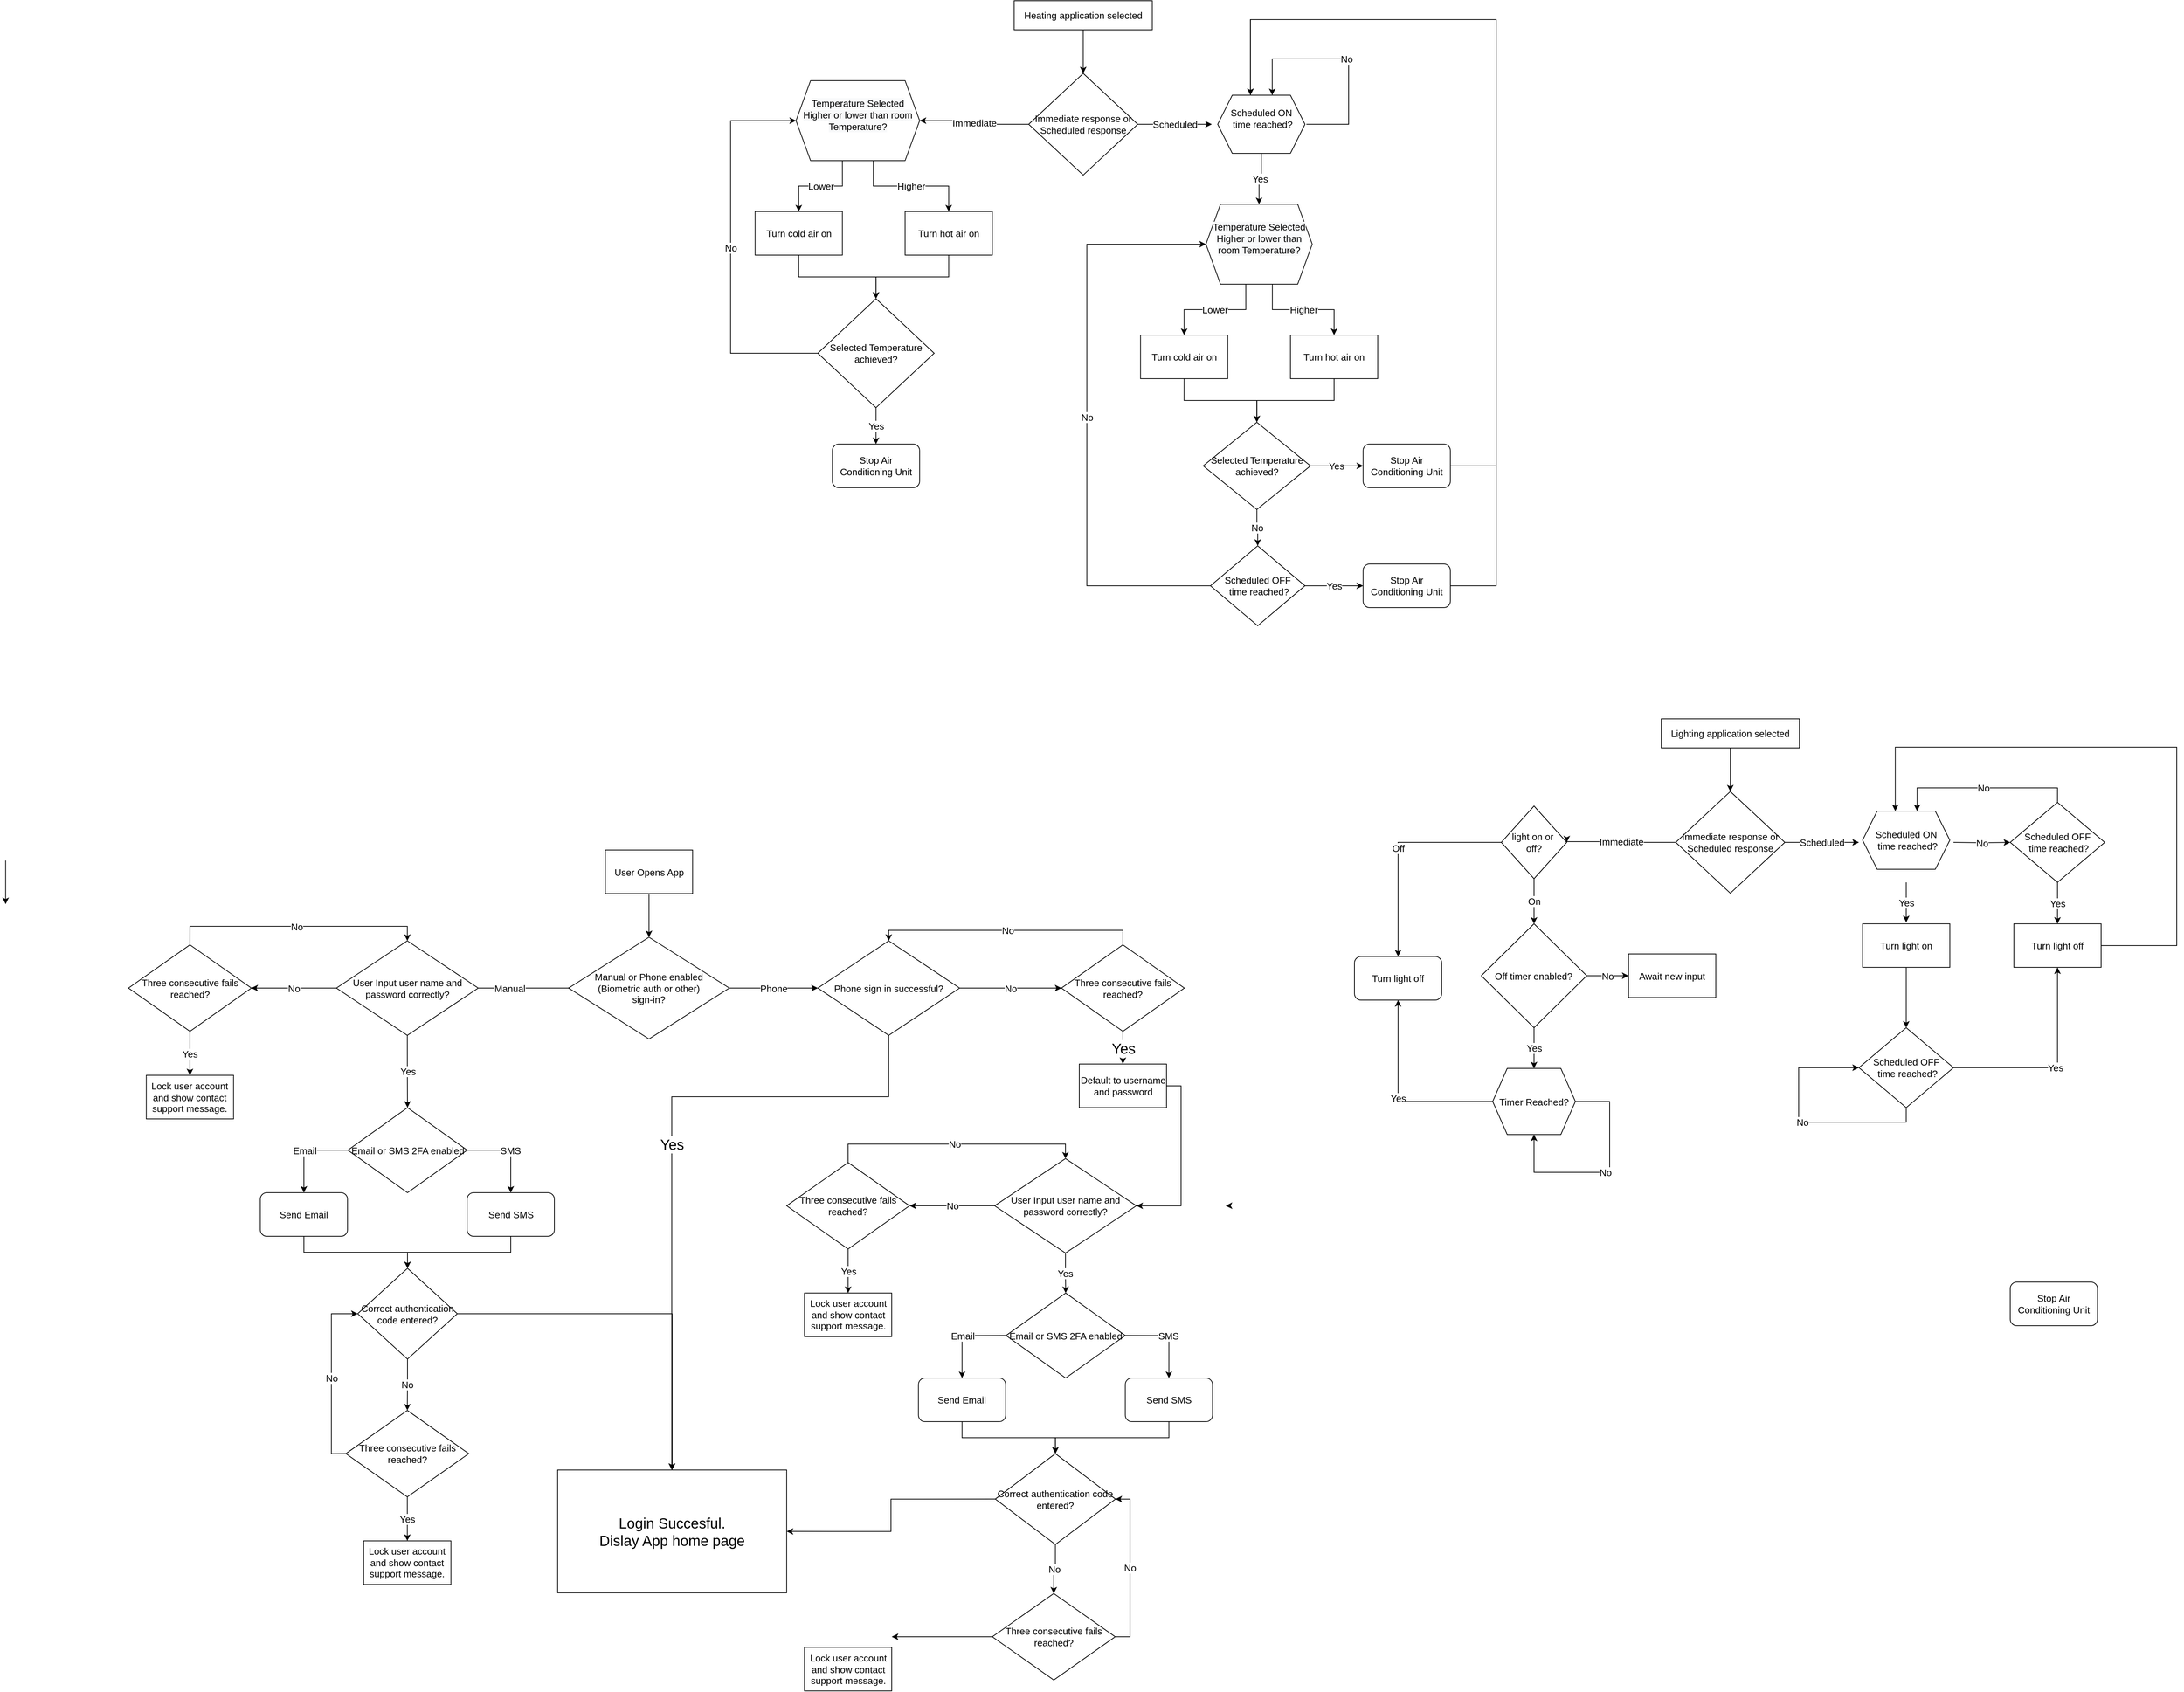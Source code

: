 <mxfile version="20.6.2" type="github">
  <diagram id="C5RBs43oDa-KdzZeNtuy" name="Page-1">
    <mxGraphModel dx="3755" dy="1198" grid="1" gridSize="13" guides="1" tooltips="1" connect="1" arrows="1" fold="1" page="0" pageScale="1" pageWidth="1169" pageHeight="827" math="0" shadow="0">
      <root>
        <mxCell id="WIyWlLk6GJQsqaUBKTNV-0" />
        <mxCell id="WIyWlLk6GJQsqaUBKTNV-1" parent="WIyWlLk6GJQsqaUBKTNV-0" />
        <mxCell id="JyNFl8jQq7KqVQruK0Q3-26" style="edgeStyle=orthogonalEdgeStyle;rounded=0;orthogonalLoop=1;jettySize=auto;html=1;exitX=0.5;exitY=1;exitDx=0;exitDy=0;fontSize=13;entryX=0.5;entryY=0;entryDx=0;entryDy=0;" edge="1" parent="WIyWlLk6GJQsqaUBKTNV-1" source="PATcyT5YbckNSoC44WeG-19" target="PATcyT5YbckNSoC44WeG-27">
          <mxGeometry relative="1" as="geometry">
            <mxPoint x="190.001" y="380" as="targetPoint" />
          </mxGeometry>
        </mxCell>
        <mxCell id="PATcyT5YbckNSoC44WeG-19" value="Turn hot air on" style="rounded=0;whiteSpace=wrap;html=1;fontSize=13;" parent="WIyWlLk6GJQsqaUBKTNV-1" vertex="1">
          <mxGeometry x="239.91" y="290" width="120" height="60" as="geometry" />
        </mxCell>
        <mxCell id="JyNFl8jQq7KqVQruK0Q3-24" style="edgeStyle=orthogonalEdgeStyle;rounded=0;orthogonalLoop=1;jettySize=auto;html=1;exitX=0.5;exitY=1;exitDx=0;exitDy=0;entryX=0.5;entryY=0;entryDx=0;entryDy=0;fontSize=13;" edge="1" parent="WIyWlLk6GJQsqaUBKTNV-1" source="PATcyT5YbckNSoC44WeG-20" target="PATcyT5YbckNSoC44WeG-27">
          <mxGeometry relative="1" as="geometry" />
        </mxCell>
        <mxCell id="PATcyT5YbckNSoC44WeG-20" value="Turn cold air on" style="rounded=0;whiteSpace=wrap;html=1;fontSize=13;" parent="WIyWlLk6GJQsqaUBKTNV-1" vertex="1">
          <mxGeometry x="33.66" y="290" width="120" height="60" as="geometry" />
        </mxCell>
        <mxCell id="JyNFl8jQq7KqVQruK0Q3-20" value="Yes" style="edgeStyle=orthogonalEdgeStyle;rounded=0;orthogonalLoop=1;jettySize=auto;html=1;fontSize=13;" edge="1" parent="WIyWlLk6GJQsqaUBKTNV-1" source="PATcyT5YbckNSoC44WeG-27" target="PATcyT5YbckNSoC44WeG-50">
          <mxGeometry relative="1" as="geometry" />
        </mxCell>
        <mxCell id="JyNFl8jQq7KqVQruK0Q3-27" value="No&lt;br style=&quot;font-size: 13px;&quot;&gt;" style="edgeStyle=orthogonalEdgeStyle;rounded=0;orthogonalLoop=1;jettySize=auto;html=1;exitX=0;exitY=0.5;exitDx=0;exitDy=0;entryX=0;entryY=0.5;entryDx=0;entryDy=0;fontSize=13;" edge="1" parent="WIyWlLk6GJQsqaUBKTNV-1" source="PATcyT5YbckNSoC44WeG-27" target="JyNFl8jQq7KqVQruK0Q3-11">
          <mxGeometry relative="1" as="geometry">
            <Array as="points">
              <mxPoint x="-0.09" y="485" />
              <mxPoint x="-0.09" y="165" />
            </Array>
          </mxGeometry>
        </mxCell>
        <mxCell id="PATcyT5YbckNSoC44WeG-27" value="Selected Temperature achieved?" style="rhombus;whiteSpace=wrap;html=1;fontSize=13;" parent="WIyWlLk6GJQsqaUBKTNV-1" vertex="1">
          <mxGeometry x="119.91" y="410" width="160" height="150" as="geometry" />
        </mxCell>
        <mxCell id="PATcyT5YbckNSoC44WeG-50" value="Stop Air Conditioning Unit" style="rounded=1;whiteSpace=wrap;html=1;fontSize=13;" parent="WIyWlLk6GJQsqaUBKTNV-1" vertex="1">
          <mxGeometry x="139.91" y="610" width="120" height="60" as="geometry" />
        </mxCell>
        <mxCell id="JyNFl8jQq7KqVQruK0Q3-87" value="Yes" style="edgeStyle=orthogonalEdgeStyle;rounded=0;orthogonalLoop=1;jettySize=auto;html=1;exitX=0;exitY=0.5;exitDx=0;exitDy=0;entryX=0.5;entryY=1;entryDx=0;entryDy=0;fontSize=13;" edge="1" parent="WIyWlLk6GJQsqaUBKTNV-1" source="PATcyT5YbckNSoC44WeG-54" target="JyNFl8jQq7KqVQruK0Q3-57">
          <mxGeometry relative="1" as="geometry" />
        </mxCell>
        <mxCell id="PATcyT5YbckNSoC44WeG-54" value="Timer Reached?" style="shape=hexagon;perimeter=hexagonPerimeter2;whiteSpace=wrap;html=1;fixedSize=1;fontSize=13;" parent="WIyWlLk6GJQsqaUBKTNV-1" vertex="1">
          <mxGeometry x="1048.11" y="1469" width="113.76" height="91" as="geometry" />
        </mxCell>
        <mxCell id="JyNFl8jQq7KqVQruK0Q3-49" value="" style="edgeStyle=orthogonalEdgeStyle;rounded=0;orthogonalLoop=1;jettySize=auto;html=1;fontSize=13;" edge="1" parent="WIyWlLk6GJQsqaUBKTNV-1" source="JyNFl8jQq7KqVQruK0Q3-0" target="JyNFl8jQq7KqVQruK0Q3-8">
          <mxGeometry relative="1" as="geometry" />
        </mxCell>
        <mxCell id="JyNFl8jQq7KqVQruK0Q3-0" value="Heating application selected" style="rounded=0;whiteSpace=wrap;html=1;fontSize=13;" vertex="1" parent="WIyWlLk6GJQsqaUBKTNV-1">
          <mxGeometry x="389.91" width="190" height="40" as="geometry" />
        </mxCell>
        <mxCell id="JyNFl8jQq7KqVQruK0Q3-10" value="Immediate" style="edgeStyle=orthogonalEdgeStyle;rounded=0;orthogonalLoop=1;jettySize=auto;html=1;fontSize=13;entryX=1;entryY=0.5;entryDx=0;entryDy=0;" edge="1" parent="WIyWlLk6GJQsqaUBKTNV-1" source="JyNFl8jQq7KqVQruK0Q3-8" target="JyNFl8jQq7KqVQruK0Q3-11">
          <mxGeometry relative="1" as="geometry">
            <mxPoint x="482.381" y="340.028" as="targetPoint" />
          </mxGeometry>
        </mxCell>
        <mxCell id="JyNFl8jQq7KqVQruK0Q3-14" value="Scheduled" style="edgeStyle=orthogonalEdgeStyle;rounded=0;orthogonalLoop=1;jettySize=auto;html=1;fontSize=13;" edge="1" parent="WIyWlLk6GJQsqaUBKTNV-1" source="JyNFl8jQq7KqVQruK0Q3-8">
          <mxGeometry relative="1" as="geometry">
            <mxPoint x="661.83" y="170" as="targetPoint" />
          </mxGeometry>
        </mxCell>
        <mxCell id="JyNFl8jQq7KqVQruK0Q3-8" value="Immediate response or Scheduled response" style="rhombus;whiteSpace=wrap;html=1;fontSize=13;" vertex="1" parent="WIyWlLk6GJQsqaUBKTNV-1">
          <mxGeometry x="409.91" y="100" width="150" height="140" as="geometry" />
        </mxCell>
        <mxCell id="JyNFl8jQq7KqVQruK0Q3-22" value="Lower" style="edgeStyle=orthogonalEdgeStyle;rounded=0;orthogonalLoop=1;jettySize=auto;html=1;exitX=0.375;exitY=1;exitDx=0;exitDy=0;entryX=0.5;entryY=0;entryDx=0;entryDy=0;fontSize=13;" edge="1" parent="WIyWlLk6GJQsqaUBKTNV-1" source="JyNFl8jQq7KqVQruK0Q3-11" target="PATcyT5YbckNSoC44WeG-20">
          <mxGeometry relative="1" as="geometry" />
        </mxCell>
        <mxCell id="JyNFl8jQq7KqVQruK0Q3-23" value="Higher" style="edgeStyle=orthogonalEdgeStyle;rounded=0;orthogonalLoop=1;jettySize=auto;html=1;exitX=0.625;exitY=1;exitDx=0;exitDy=0;entryX=0.5;entryY=0;entryDx=0;entryDy=0;fontSize=13;" edge="1" parent="WIyWlLk6GJQsqaUBKTNV-1" source="JyNFl8jQq7KqVQruK0Q3-11" target="PATcyT5YbckNSoC44WeG-19">
          <mxGeometry relative="1" as="geometry" />
        </mxCell>
        <mxCell id="JyNFl8jQq7KqVQruK0Q3-11" value="&#xa;&lt;span style=&quot;color: rgb(0, 0, 0); font-family: Helvetica; font-size: 13px; font-style: normal; font-variant-ligatures: normal; font-variant-caps: normal; font-weight: 400; letter-spacing: normal; orphans: 2; text-align: center; text-indent: 0px; text-transform: none; widows: 2; word-spacing: 0px; -webkit-text-stroke-width: 0px; background-color: rgb(248, 249, 250); text-decoration-thickness: initial; text-decoration-style: initial; text-decoration-color: initial; float: none; display: inline !important;&quot;&gt;Temperature Selected&lt;/span&gt;&lt;br style=&quot;color: rgb(0, 0, 0); font-family: Helvetica; font-size: 13px; font-style: normal; font-variant-ligatures: normal; font-variant-caps: normal; font-weight: 400; letter-spacing: normal; orphans: 2; text-align: center; text-indent: 0px; text-transform: none; widows: 2; word-spacing: 0px; -webkit-text-stroke-width: 0px; background-color: rgb(248, 249, 250); text-decoration-thickness: initial; text-decoration-style: initial; text-decoration-color: initial;&quot;&gt;&lt;span style=&quot;color: rgb(0, 0, 0); font-family: Helvetica; font-size: 13px; font-style: normal; font-variant-ligatures: normal; font-variant-caps: normal; font-weight: 400; letter-spacing: normal; orphans: 2; text-align: center; text-indent: 0px; text-transform: none; widows: 2; word-spacing: 0px; -webkit-text-stroke-width: 0px; background-color: rgb(248, 249, 250); text-decoration-thickness: initial; text-decoration-style: initial; text-decoration-color: initial; float: none; display: inline !important;&quot;&gt;Higher or lower than room Temperature?&lt;/span&gt;&#xa;&#xa;" style="shape=hexagon;perimeter=hexagonPerimeter2;whiteSpace=wrap;html=1;fixedSize=1;fontSize=13;" vertex="1" parent="WIyWlLk6GJQsqaUBKTNV-1">
          <mxGeometry x="89.91" y="110" width="170" height="110" as="geometry" />
        </mxCell>
        <mxCell id="JyNFl8jQq7KqVQruK0Q3-39" value="Yes" style="edgeStyle=orthogonalEdgeStyle;rounded=0;orthogonalLoop=1;jettySize=auto;html=1;fontSize=13;exitX=0.5;exitY=1;exitDx=0;exitDy=0;" edge="1" parent="WIyWlLk6GJQsqaUBKTNV-1" source="JyNFl8jQq7KqVQruK0Q3-106" target="JyNFl8jQq7KqVQruK0Q3-38">
          <mxGeometry relative="1" as="geometry">
            <mxPoint x="726.727" y="224.913" as="sourcePoint" />
          </mxGeometry>
        </mxCell>
        <mxCell id="JyNFl8jQq7KqVQruK0Q3-28" style="edgeStyle=orthogonalEdgeStyle;rounded=0;orthogonalLoop=1;jettySize=auto;html=1;exitX=0.5;exitY=1;exitDx=0;exitDy=0;fontSize=13;entryX=0.5;entryY=0;entryDx=0;entryDy=0;" edge="1" parent="WIyWlLk6GJQsqaUBKTNV-1" source="JyNFl8jQq7KqVQruK0Q3-29" target="JyNFl8jQq7KqVQruK0Q3-34">
          <mxGeometry relative="1" as="geometry">
            <mxPoint x="720.081" y="550" as="targetPoint" />
          </mxGeometry>
        </mxCell>
        <mxCell id="JyNFl8jQq7KqVQruK0Q3-29" value="Turn hot air on" style="rounded=0;whiteSpace=wrap;html=1;fontSize=13;" vertex="1" parent="WIyWlLk6GJQsqaUBKTNV-1">
          <mxGeometry x="769.99" y="460" width="120" height="60" as="geometry" />
        </mxCell>
        <mxCell id="JyNFl8jQq7KqVQruK0Q3-30" style="edgeStyle=orthogonalEdgeStyle;rounded=0;orthogonalLoop=1;jettySize=auto;html=1;exitX=0.5;exitY=1;exitDx=0;exitDy=0;entryX=0.5;entryY=0;entryDx=0;entryDy=0;fontSize=13;" edge="1" parent="WIyWlLk6GJQsqaUBKTNV-1" source="JyNFl8jQq7KqVQruK0Q3-31" target="JyNFl8jQq7KqVQruK0Q3-34">
          <mxGeometry relative="1" as="geometry" />
        </mxCell>
        <mxCell id="JyNFl8jQq7KqVQruK0Q3-31" value="Turn cold air on" style="rounded=0;whiteSpace=wrap;html=1;fontSize=13;" vertex="1" parent="WIyWlLk6GJQsqaUBKTNV-1">
          <mxGeometry x="563.74" y="460" width="120" height="60" as="geometry" />
        </mxCell>
        <mxCell id="JyNFl8jQq7KqVQruK0Q3-41" value="Yes" style="edgeStyle=orthogonalEdgeStyle;rounded=0;orthogonalLoop=1;jettySize=auto;html=1;fontSize=13;" edge="1" parent="WIyWlLk6GJQsqaUBKTNV-1" source="JyNFl8jQq7KqVQruK0Q3-34" target="JyNFl8jQq7KqVQruK0Q3-35">
          <mxGeometry relative="1" as="geometry" />
        </mxCell>
        <mxCell id="JyNFl8jQq7KqVQruK0Q3-47" value="No" style="edgeStyle=orthogonalEdgeStyle;rounded=0;orthogonalLoop=1;jettySize=auto;html=1;fontSize=13;" edge="1" parent="WIyWlLk6GJQsqaUBKTNV-1" source="JyNFl8jQq7KqVQruK0Q3-34" target="JyNFl8jQq7KqVQruK0Q3-44">
          <mxGeometry relative="1" as="geometry" />
        </mxCell>
        <mxCell id="JyNFl8jQq7KqVQruK0Q3-34" value="Selected Temperature achieved?" style="rhombus;whiteSpace=wrap;html=1;fontSize=13;" vertex="1" parent="WIyWlLk6GJQsqaUBKTNV-1">
          <mxGeometry x="649.99" y="580" width="147.5" height="120" as="geometry" />
        </mxCell>
        <mxCell id="JyNFl8jQq7KqVQruK0Q3-107" style="edgeStyle=orthogonalEdgeStyle;rounded=0;orthogonalLoop=1;jettySize=auto;html=1;exitX=1;exitY=0.5;exitDx=0;exitDy=0;entryX=0.375;entryY=0;entryDx=0;entryDy=0;fontSize=13;" edge="1" parent="WIyWlLk6GJQsqaUBKTNV-1" source="JyNFl8jQq7KqVQruK0Q3-35" target="JyNFl8jQq7KqVQruK0Q3-106">
          <mxGeometry relative="1" as="geometry">
            <Array as="points">
              <mxPoint x="1053" y="640" />
              <mxPoint x="1053" y="26" />
              <mxPoint x="715" y="26" />
            </Array>
          </mxGeometry>
        </mxCell>
        <mxCell id="JyNFl8jQq7KqVQruK0Q3-35" value="Stop Air Conditioning Unit" style="rounded=1;whiteSpace=wrap;html=1;fontSize=13;" vertex="1" parent="WIyWlLk6GJQsqaUBKTNV-1">
          <mxGeometry x="869.91" y="610" width="120" height="60" as="geometry" />
        </mxCell>
        <mxCell id="JyNFl8jQq7KqVQruK0Q3-36" value="Lower" style="edgeStyle=orthogonalEdgeStyle;rounded=0;orthogonalLoop=1;jettySize=auto;html=1;exitX=0.375;exitY=1;exitDx=0;exitDy=0;entryX=0.5;entryY=0;entryDx=0;entryDy=0;fontSize=13;" edge="1" parent="WIyWlLk6GJQsqaUBKTNV-1" source="JyNFl8jQq7KqVQruK0Q3-38" target="JyNFl8jQq7KqVQruK0Q3-31">
          <mxGeometry relative="1" as="geometry" />
        </mxCell>
        <mxCell id="JyNFl8jQq7KqVQruK0Q3-37" value="Higher" style="edgeStyle=orthogonalEdgeStyle;rounded=0;orthogonalLoop=1;jettySize=auto;html=1;exitX=0.625;exitY=1;exitDx=0;exitDy=0;entryX=0.5;entryY=0;entryDx=0;entryDy=0;fontSize=13;" edge="1" parent="WIyWlLk6GJQsqaUBKTNV-1" source="JyNFl8jQq7KqVQruK0Q3-38" target="JyNFl8jQq7KqVQruK0Q3-29">
          <mxGeometry relative="1" as="geometry" />
        </mxCell>
        <mxCell id="JyNFl8jQq7KqVQruK0Q3-38" value="&#xa;&lt;span style=&quot;color: rgb(0, 0, 0); font-family: Helvetica; font-size: 13px; font-style: normal; font-variant-ligatures: normal; font-variant-caps: normal; font-weight: 400; letter-spacing: normal; orphans: 2; text-align: center; text-indent: 0px; text-transform: none; widows: 2; word-spacing: 0px; -webkit-text-stroke-width: 0px; background-color: rgb(248, 249, 250); text-decoration-thickness: initial; text-decoration-style: initial; text-decoration-color: initial; float: none; display: inline !important;&quot;&gt;Temperature Selected&lt;/span&gt;&lt;br style=&quot;color: rgb(0, 0, 0); font-family: Helvetica; font-size: 13px; font-style: normal; font-variant-ligatures: normal; font-variant-caps: normal; font-weight: 400; letter-spacing: normal; orphans: 2; text-align: center; text-indent: 0px; text-transform: none; widows: 2; word-spacing: 0px; -webkit-text-stroke-width: 0px; background-color: rgb(248, 249, 250); text-decoration-thickness: initial; text-decoration-style: initial; text-decoration-color: initial;&quot;&gt;&lt;span style=&quot;color: rgb(0, 0, 0); font-family: Helvetica; font-size: 13px; font-style: normal; font-variant-ligatures: normal; font-variant-caps: normal; font-weight: 400; letter-spacing: normal; orphans: 2; text-align: center; text-indent: 0px; text-transform: none; widows: 2; word-spacing: 0px; -webkit-text-stroke-width: 0px; background-color: rgb(248, 249, 250); text-decoration-thickness: initial; text-decoration-style: initial; text-decoration-color: initial; float: none; display: inline !important;&quot;&gt;Higher or lower than room Temperature?&lt;/span&gt;&#xa;&#xa;" style="shape=hexagon;perimeter=hexagonPerimeter2;whiteSpace=wrap;html=1;fixedSize=1;fontSize=13;" vertex="1" parent="WIyWlLk6GJQsqaUBKTNV-1">
          <mxGeometry x="653.74" y="280" width="146.17" height="110" as="geometry" />
        </mxCell>
        <mxCell id="JyNFl8jQq7KqVQruK0Q3-42" value="No" style="edgeStyle=orthogonalEdgeStyle;rounded=0;orthogonalLoop=1;jettySize=auto;html=1;exitX=1;exitY=0.5;exitDx=0;exitDy=0;entryX=0.625;entryY=0;entryDx=0;entryDy=0;fontSize=13;" edge="1" parent="WIyWlLk6GJQsqaUBKTNV-1" target="JyNFl8jQq7KqVQruK0Q3-106">
          <mxGeometry relative="1" as="geometry">
            <mxPoint x="791.83" y="170" as="sourcePoint" />
            <mxPoint x="726.83" y="115" as="targetPoint" />
            <Array as="points">
              <mxPoint x="850" y="170" />
              <mxPoint x="850" y="80" />
              <mxPoint x="745" y="80" />
            </Array>
          </mxGeometry>
        </mxCell>
        <mxCell id="JyNFl8jQq7KqVQruK0Q3-46" value="Yes" style="edgeStyle=orthogonalEdgeStyle;rounded=0;orthogonalLoop=1;jettySize=auto;html=1;fontSize=13;" edge="1" parent="WIyWlLk6GJQsqaUBKTNV-1" source="JyNFl8jQq7KqVQruK0Q3-44" target="JyNFl8jQq7KqVQruK0Q3-45">
          <mxGeometry relative="1" as="geometry" />
        </mxCell>
        <mxCell id="JyNFl8jQq7KqVQruK0Q3-48" value="No" style="edgeStyle=orthogonalEdgeStyle;rounded=0;orthogonalLoop=1;jettySize=auto;html=1;exitX=0;exitY=0.5;exitDx=0;exitDy=0;entryX=0;entryY=0.5;entryDx=0;entryDy=0;fontSize=13;" edge="1" parent="WIyWlLk6GJQsqaUBKTNV-1" source="JyNFl8jQq7KqVQruK0Q3-44" target="JyNFl8jQq7KqVQruK0Q3-38">
          <mxGeometry relative="1" as="geometry">
            <Array as="points">
              <mxPoint x="489.91" y="805" />
              <mxPoint x="489.91" y="335" />
            </Array>
          </mxGeometry>
        </mxCell>
        <mxCell id="JyNFl8jQq7KqVQruK0Q3-44" value="Scheduled OFF&lt;br style=&quot;font-size: 13px;&quot;&gt;&amp;nbsp;time reached?" style="rhombus;whiteSpace=wrap;html=1;fontSize=13;" vertex="1" parent="WIyWlLk6GJQsqaUBKTNV-1">
          <mxGeometry x="659.91" y="750" width="130" height="110" as="geometry" />
        </mxCell>
        <mxCell id="JyNFl8jQq7KqVQruK0Q3-109" style="edgeStyle=orthogonalEdgeStyle;rounded=0;orthogonalLoop=1;jettySize=auto;html=1;exitX=1;exitY=0.5;exitDx=0;exitDy=0;fontSize=13;entryX=0.375;entryY=0;entryDx=0;entryDy=0;" edge="1" parent="WIyWlLk6GJQsqaUBKTNV-1" source="JyNFl8jQq7KqVQruK0Q3-45" target="JyNFl8jQq7KqVQruK0Q3-106">
          <mxGeometry relative="1" as="geometry">
            <mxPoint x="1066" y="-39" as="targetPoint" />
            <Array as="points">
              <mxPoint x="1053" y="805" />
              <mxPoint x="1053" y="26" />
              <mxPoint x="715" y="26" />
            </Array>
          </mxGeometry>
        </mxCell>
        <mxCell id="JyNFl8jQq7KqVQruK0Q3-45" value="Stop Air Conditioning Unit" style="rounded=1;whiteSpace=wrap;html=1;fontSize=13;" vertex="1" parent="WIyWlLk6GJQsqaUBKTNV-1">
          <mxGeometry x="869.91" y="775" width="120" height="60" as="geometry" />
        </mxCell>
        <mxCell id="JyNFl8jQq7KqVQruK0Q3-91" value="No" style="edgeStyle=orthogonalEdgeStyle;rounded=0;orthogonalLoop=1;jettySize=auto;html=1;fontSize=13;" edge="1" parent="WIyWlLk6GJQsqaUBKTNV-1" source="JyNFl8jQq7KqVQruK0Q3-56" target="JyNFl8jQq7KqVQruK0Q3-89">
          <mxGeometry relative="1" as="geometry" />
        </mxCell>
        <mxCell id="JyNFl8jQq7KqVQruK0Q3-94" value="Yes&lt;br style=&quot;font-size: 13px;&quot;&gt;" style="edgeStyle=orthogonalEdgeStyle;rounded=0;orthogonalLoop=1;jettySize=auto;html=1;fontSize=13;" edge="1" parent="WIyWlLk6GJQsqaUBKTNV-1" source="JyNFl8jQq7KqVQruK0Q3-56" target="PATcyT5YbckNSoC44WeG-54">
          <mxGeometry relative="1" as="geometry" />
        </mxCell>
        <mxCell id="JyNFl8jQq7KqVQruK0Q3-56" value="Off timer enabled?" style="rhombus;whiteSpace=wrap;html=1;fontSize=13;" vertex="1" parent="WIyWlLk6GJQsqaUBKTNV-1">
          <mxGeometry x="1032.48" y="1270" width="145.01" height="143" as="geometry" />
        </mxCell>
        <mxCell id="JyNFl8jQq7KqVQruK0Q3-57" value="Turn light off" style="rounded=1;whiteSpace=wrap;html=1;fontSize=13;" vertex="1" parent="WIyWlLk6GJQsqaUBKTNV-1">
          <mxGeometry x="858" y="1315" width="120" height="60" as="geometry" />
        </mxCell>
        <mxCell id="JyNFl8jQq7KqVQruK0Q3-58" value="" style="edgeStyle=orthogonalEdgeStyle;rounded=0;orthogonalLoop=1;jettySize=auto;html=1;fontSize=13;" edge="1" parent="WIyWlLk6GJQsqaUBKTNV-1" source="JyNFl8jQq7KqVQruK0Q3-59" target="JyNFl8jQq7KqVQruK0Q3-62">
          <mxGeometry relative="1" as="geometry" />
        </mxCell>
        <mxCell id="JyNFl8jQq7KqVQruK0Q3-59" value="Lighting application selected" style="rounded=0;whiteSpace=wrap;html=1;fontSize=13;" vertex="1" parent="WIyWlLk6GJQsqaUBKTNV-1">
          <mxGeometry x="1279.99" y="988" width="190" height="40" as="geometry" />
        </mxCell>
        <mxCell id="JyNFl8jQq7KqVQruK0Q3-60" value="Immediate" style="edgeStyle=orthogonalEdgeStyle;rounded=0;orthogonalLoop=1;jettySize=auto;html=1;fontSize=13;entryX=1;entryY=0.5;entryDx=0;entryDy=0;" edge="1" parent="WIyWlLk6GJQsqaUBKTNV-1" source="JyNFl8jQq7KqVQruK0Q3-62" target="JyNFl8jQq7KqVQruK0Q3-84">
          <mxGeometry relative="1" as="geometry">
            <mxPoint x="1149.99" y="1153" as="targetPoint" />
            <Array as="points">
              <mxPoint x="1225" y="1158" />
              <mxPoint x="1120" y="1157" />
            </Array>
          </mxGeometry>
        </mxCell>
        <mxCell id="JyNFl8jQq7KqVQruK0Q3-61" value="Scheduled" style="edgeStyle=orthogonalEdgeStyle;rounded=0;orthogonalLoop=1;jettySize=auto;html=1;fontSize=13;" edge="1" parent="WIyWlLk6GJQsqaUBKTNV-1" source="JyNFl8jQq7KqVQruK0Q3-62">
          <mxGeometry relative="1" as="geometry">
            <mxPoint x="1551.91" y="1158" as="targetPoint" />
          </mxGeometry>
        </mxCell>
        <mxCell id="JyNFl8jQq7KqVQruK0Q3-62" value="Immediate response or Scheduled response" style="rhombus;whiteSpace=wrap;html=1;fontSize=13;" vertex="1" parent="WIyWlLk6GJQsqaUBKTNV-1">
          <mxGeometry x="1299.99" y="1088" width="150" height="140" as="geometry" />
        </mxCell>
        <mxCell id="JyNFl8jQq7KqVQruK0Q3-66" value="Yes" style="edgeStyle=orthogonalEdgeStyle;rounded=0;orthogonalLoop=1;jettySize=auto;html=1;fontSize=13;" edge="1" parent="WIyWlLk6GJQsqaUBKTNV-1">
          <mxGeometry relative="1" as="geometry">
            <mxPoint x="1616.91" y="1213" as="sourcePoint" />
            <mxPoint x="1616.91" y="1268" as="targetPoint" />
          </mxGeometry>
        </mxCell>
        <mxCell id="JyNFl8jQq7KqVQruK0Q3-96" value="No" style="edgeStyle=orthogonalEdgeStyle;rounded=0;orthogonalLoop=1;jettySize=auto;html=1;fontSize=13;" edge="1" parent="WIyWlLk6GJQsqaUBKTNV-1" target="JyNFl8jQq7KqVQruK0Q3-82">
          <mxGeometry relative="1" as="geometry">
            <mxPoint x="1681.91" y="1158" as="sourcePoint" />
          </mxGeometry>
        </mxCell>
        <mxCell id="JyNFl8jQq7KqVQruK0Q3-104" style="edgeStyle=orthogonalEdgeStyle;rounded=0;orthogonalLoop=1;jettySize=auto;html=1;exitX=1;exitY=0.5;exitDx=0;exitDy=0;fontSize=13;entryX=0.375;entryY=0;entryDx=0;entryDy=0;" edge="1" parent="WIyWlLk6GJQsqaUBKTNV-1" source="JyNFl8jQq7KqVQruK0Q3-69" target="JyNFl8jQq7KqVQruK0Q3-105">
          <mxGeometry relative="1" as="geometry">
            <mxPoint x="1703.111" y="797" as="targetPoint" />
            <Array as="points">
              <mxPoint x="1989" y="1300" />
              <mxPoint x="1989" y="1027" />
              <mxPoint x="1602" y="1027" />
            </Array>
          </mxGeometry>
        </mxCell>
        <mxCell id="JyNFl8jQq7KqVQruK0Q3-69" value="Turn light off" style="rounded=0;whiteSpace=wrap;html=1;fontSize=13;" vertex="1" parent="WIyWlLk6GJQsqaUBKTNV-1">
          <mxGeometry x="1764.99" y="1270" width="120" height="60" as="geometry" />
        </mxCell>
        <mxCell id="JyNFl8jQq7KqVQruK0Q3-100" style="edgeStyle=orthogonalEdgeStyle;rounded=0;orthogonalLoop=1;jettySize=auto;html=1;exitX=0.5;exitY=1;exitDx=0;exitDy=0;entryX=0.5;entryY=0;entryDx=0;entryDy=0;fontSize=13;" edge="1" parent="WIyWlLk6GJQsqaUBKTNV-1" source="JyNFl8jQq7KqVQruK0Q3-71" target="JyNFl8jQq7KqVQruK0Q3-99">
          <mxGeometry relative="1" as="geometry" />
        </mxCell>
        <mxCell id="JyNFl8jQq7KqVQruK0Q3-71" value="Turn light on" style="rounded=0;whiteSpace=wrap;html=1;fontSize=13;" vertex="1" parent="WIyWlLk6GJQsqaUBKTNV-1">
          <mxGeometry x="1556.91" y="1270" width="120" height="60" as="geometry" />
        </mxCell>
        <mxCell id="JyNFl8jQq7KqVQruK0Q3-97" value="No" style="edgeStyle=orthogonalEdgeStyle;rounded=0;orthogonalLoop=1;jettySize=auto;html=1;exitX=0.5;exitY=0;exitDx=0;exitDy=0;entryX=0.625;entryY=0;entryDx=0;entryDy=0;fontSize=13;" edge="1" parent="WIyWlLk6GJQsqaUBKTNV-1" source="JyNFl8jQq7KqVQruK0Q3-82" target="JyNFl8jQq7KqVQruK0Q3-105">
          <mxGeometry relative="1" as="geometry">
            <mxPoint x="1616.91" y="1103" as="targetPoint" />
          </mxGeometry>
        </mxCell>
        <mxCell id="JyNFl8jQq7KqVQruK0Q3-98" value="Yes" style="edgeStyle=orthogonalEdgeStyle;rounded=0;orthogonalLoop=1;jettySize=auto;html=1;exitX=0.5;exitY=1;exitDx=0;exitDy=0;entryX=0.5;entryY=0;entryDx=0;entryDy=0;fontSize=13;" edge="1" parent="WIyWlLk6GJQsqaUBKTNV-1" source="JyNFl8jQq7KqVQruK0Q3-82" target="JyNFl8jQq7KqVQruK0Q3-69">
          <mxGeometry relative="1" as="geometry" />
        </mxCell>
        <mxCell id="JyNFl8jQq7KqVQruK0Q3-82" value="Scheduled OFF&lt;br style=&quot;font-size: 13px;&quot;&gt;&amp;nbsp;time reached?" style="rhombus;whiteSpace=wrap;html=1;fontSize=13;" vertex="1" parent="WIyWlLk6GJQsqaUBKTNV-1">
          <mxGeometry x="1759.99" y="1103" width="130" height="110" as="geometry" />
        </mxCell>
        <mxCell id="JyNFl8jQq7KqVQruK0Q3-83" value="Stop Air Conditioning Unit" style="rounded=1;whiteSpace=wrap;html=1;fontSize=13;" vertex="1" parent="WIyWlLk6GJQsqaUBKTNV-1">
          <mxGeometry x="1759.99" y="1763" width="120" height="60" as="geometry" />
        </mxCell>
        <mxCell id="JyNFl8jQq7KqVQruK0Q3-85" value="On" style="edgeStyle=orthogonalEdgeStyle;rounded=0;orthogonalLoop=1;jettySize=auto;html=1;fontSize=13;" edge="1" parent="WIyWlLk6GJQsqaUBKTNV-1" source="JyNFl8jQq7KqVQruK0Q3-84" target="JyNFl8jQq7KqVQruK0Q3-56">
          <mxGeometry relative="1" as="geometry" />
        </mxCell>
        <mxCell id="JyNFl8jQq7KqVQruK0Q3-93" value="Off" style="edgeStyle=orthogonalEdgeStyle;rounded=0;orthogonalLoop=1;jettySize=auto;html=1;exitX=0;exitY=0.5;exitDx=0;exitDy=0;entryX=0.5;entryY=0;entryDx=0;entryDy=0;fontSize=13;" edge="1" parent="WIyWlLk6GJQsqaUBKTNV-1" source="JyNFl8jQq7KqVQruK0Q3-84" target="JyNFl8jQq7KqVQruK0Q3-57">
          <mxGeometry relative="1" as="geometry" />
        </mxCell>
        <mxCell id="JyNFl8jQq7KqVQruK0Q3-84" value="light on or&amp;nbsp;&lt;br style=&quot;font-size: 13px;&quot;&gt;off?" style="rhombus;whiteSpace=wrap;html=1;fontSize=13;" vertex="1" parent="WIyWlLk6GJQsqaUBKTNV-1">
          <mxGeometry x="1059.99" y="1108" width="90" height="100" as="geometry" />
        </mxCell>
        <mxCell id="JyNFl8jQq7KqVQruK0Q3-89" value="Await new input" style="rounded=0;whiteSpace=wrap;html=1;fontSize=13;" vertex="1" parent="WIyWlLk6GJQsqaUBKTNV-1">
          <mxGeometry x="1235" y="1311.5" width="120" height="60" as="geometry" />
        </mxCell>
        <mxCell id="JyNFl8jQq7KqVQruK0Q3-95" value="No" style="edgeStyle=orthogonalEdgeStyle;rounded=0;orthogonalLoop=1;jettySize=auto;html=1;exitX=1;exitY=0.5;exitDx=0;exitDy=0;entryX=0.5;entryY=1;entryDx=0;entryDy=0;fontSize=13;" edge="1" parent="WIyWlLk6GJQsqaUBKTNV-1" source="PATcyT5YbckNSoC44WeG-54" target="PATcyT5YbckNSoC44WeG-54">
          <mxGeometry relative="1" as="geometry">
            <Array as="points">
              <mxPoint x="1209" y="1514" />
              <mxPoint x="1209" y="1612" />
              <mxPoint x="1105" y="1612" />
            </Array>
          </mxGeometry>
        </mxCell>
        <mxCell id="JyNFl8jQq7KqVQruK0Q3-102" value="Yes" style="edgeStyle=orthogonalEdgeStyle;rounded=0;orthogonalLoop=1;jettySize=auto;html=1;exitX=1;exitY=0.5;exitDx=0;exitDy=0;entryX=0.5;entryY=1;entryDx=0;entryDy=0;fontSize=13;" edge="1" parent="WIyWlLk6GJQsqaUBKTNV-1" source="JyNFl8jQq7KqVQruK0Q3-99" target="JyNFl8jQq7KqVQruK0Q3-69">
          <mxGeometry relative="1" as="geometry" />
        </mxCell>
        <mxCell id="JyNFl8jQq7KqVQruK0Q3-99" value="Scheduled OFF&lt;br style=&quot;font-size: 13px;&quot;&gt;&amp;nbsp;time reached?" style="rhombus;whiteSpace=wrap;html=1;fontSize=13;" vertex="1" parent="WIyWlLk6GJQsqaUBKTNV-1">
          <mxGeometry x="1551.91" y="1413" width="130" height="110" as="geometry" />
        </mxCell>
        <mxCell id="JyNFl8jQq7KqVQruK0Q3-101" value="No" style="edgeStyle=orthogonalEdgeStyle;rounded=0;orthogonalLoop=1;jettySize=auto;html=1;exitX=0.5;exitY=1;exitDx=0;exitDy=0;entryX=0;entryY=0.5;entryDx=0;entryDy=0;fontSize=13;" edge="1" parent="WIyWlLk6GJQsqaUBKTNV-1" source="JyNFl8jQq7KqVQruK0Q3-99" target="JyNFl8jQq7KqVQruK0Q3-99">
          <mxGeometry relative="1" as="geometry">
            <Array as="points">
              <mxPoint x="1617" y="1543" />
              <mxPoint x="1469" y="1543" />
              <mxPoint x="1469" y="1468" />
            </Array>
          </mxGeometry>
        </mxCell>
        <mxCell id="JyNFl8jQq7KqVQruK0Q3-105" value="Scheduled ON&#xa; time reached?" style="shape=hexagon;perimeter=hexagonPerimeter2;whiteSpace=wrap;fixedSize=1;fontSize=13;" vertex="1" parent="WIyWlLk6GJQsqaUBKTNV-1">
          <mxGeometry x="1556.91" y="1115" width="120" height="80" as="geometry" />
        </mxCell>
        <mxCell id="JyNFl8jQq7KqVQruK0Q3-106" value="&#xa;&lt;span style=&quot;color: rgb(0, 0, 0); font-family: Helvetica; font-size: 13px; font-style: normal; font-variant-ligatures: normal; font-variant-caps: normal; font-weight: 400; letter-spacing: normal; orphans: 2; text-align: center; text-indent: 0px; text-transform: none; widows: 2; word-spacing: 0px; -webkit-text-stroke-width: 0px; background-color: rgb(255, 255, 255); text-decoration-thickness: initial; text-decoration-style: initial; text-decoration-color: initial; float: none; display: inline !important;&quot;&gt;Scheduled ON&lt;/span&gt;&lt;br style=&quot;color: rgb(0, 0, 0); font-family: Helvetica; font-size: 13px; font-style: normal; font-variant-ligatures: normal; font-variant-caps: normal; font-weight: 400; letter-spacing: normal; orphans: 2; text-align: center; text-indent: 0px; text-transform: none; widows: 2; word-spacing: 0px; -webkit-text-stroke-width: 0px; background-color: rgb(255, 255, 255); text-decoration-thickness: initial; text-decoration-style: initial; text-decoration-color: initial;&quot;&gt;&lt;span style=&quot;color: rgb(0, 0, 0); font-family: Helvetica; font-size: 13px; font-style: normal; font-variant-ligatures: normal; font-variant-caps: normal; font-weight: 400; letter-spacing: normal; orphans: 2; text-align: center; text-indent: 0px; text-transform: none; widows: 2; word-spacing: 0px; -webkit-text-stroke-width: 0px; background-color: rgb(255, 255, 255); text-decoration-thickness: initial; text-decoration-style: initial; text-decoration-color: initial; float: none; display: inline !important;&quot;&gt;&amp;nbsp;time reached?&lt;/span&gt;&#xa;&#xa;" style="shape=hexagon;perimeter=hexagonPerimeter2;whiteSpace=wrap;html=1;fixedSize=1;fontSize=13;" vertex="1" parent="WIyWlLk6GJQsqaUBKTNV-1">
          <mxGeometry x="669.91" y="130" width="120" height="80" as="geometry" />
        </mxCell>
        <mxCell id="JyNFl8jQq7KqVQruK0Q3-112" style="edgeStyle=orthogonalEdgeStyle;rounded=0;orthogonalLoop=1;jettySize=auto;html=1;exitX=0.5;exitY=1;exitDx=0;exitDy=0;fontSize=13;" edge="1" parent="WIyWlLk6GJQsqaUBKTNV-1">
          <mxGeometry relative="1" as="geometry">
            <mxPoint x="-997.25" y="1183" as="sourcePoint" />
            <mxPoint x="-997.25" y="1243" as="targetPoint" />
          </mxGeometry>
        </mxCell>
        <mxCell id="JyNFl8jQq7KqVQruK0Q3-189" style="edgeStyle=orthogonalEdgeStyle;rounded=0;orthogonalLoop=1;jettySize=auto;html=1;exitX=0.5;exitY=1;exitDx=0;exitDy=0;fontSize=20;entryX=0.5;entryY=0;entryDx=0;entryDy=0;" edge="1" parent="WIyWlLk6GJQsqaUBKTNV-1" source="JyNFl8jQq7KqVQruK0Q3-110" target="JyNFl8jQq7KqVQruK0Q3-111">
          <mxGeometry relative="1" as="geometry">
            <mxPoint x="-112" y="1257" as="targetPoint" />
          </mxGeometry>
        </mxCell>
        <mxCell id="JyNFl8jQq7KqVQruK0Q3-110" value="User Opens App" style="rounded=0;whiteSpace=wrap;html=1;fontSize=13;" vertex="1" parent="WIyWlLk6GJQsqaUBKTNV-1">
          <mxGeometry x="-172.34" y="1168.5" width="120" height="60" as="geometry" />
        </mxCell>
        <mxCell id="JyNFl8jQq7KqVQruK0Q3-114" style="edgeStyle=orthogonalEdgeStyle;rounded=0;orthogonalLoop=1;jettySize=auto;html=1;exitX=0;exitY=0.5;exitDx=0;exitDy=0;fontSize=13;" edge="1" parent="WIyWlLk6GJQsqaUBKTNV-1" source="JyNFl8jQq7KqVQruK0Q3-111">
          <mxGeometry relative="1" as="geometry">
            <mxPoint x="-224.394" y="1358.591" as="targetPoint" />
          </mxGeometry>
        </mxCell>
        <mxCell id="JyNFl8jQq7KqVQruK0Q3-116" value="Manual" style="edgeStyle=orthogonalEdgeStyle;rounded=0;orthogonalLoop=1;jettySize=auto;html=1;exitX=0;exitY=0.5;exitDx=0;exitDy=0;fontSize=13;" edge="1" parent="WIyWlLk6GJQsqaUBKTNV-1" source="JyNFl8jQq7KqVQruK0Q3-111">
          <mxGeometry relative="1" as="geometry">
            <mxPoint x="-386.25" y="1358.5" as="targetPoint" />
          </mxGeometry>
        </mxCell>
        <mxCell id="JyNFl8jQq7KqVQruK0Q3-143" value="Phone" style="edgeStyle=orthogonalEdgeStyle;rounded=0;orthogonalLoop=1;jettySize=auto;html=1;exitX=1;exitY=0.5;exitDx=0;exitDy=0;entryX=0;entryY=0.5;entryDx=0;entryDy=0;fontSize=13;" edge="1" parent="WIyWlLk6GJQsqaUBKTNV-1" source="JyNFl8jQq7KqVQruK0Q3-111" target="JyNFl8jQq7KqVQruK0Q3-136">
          <mxGeometry relative="1" as="geometry" />
        </mxCell>
        <mxCell id="JyNFl8jQq7KqVQruK0Q3-111" value="Manual or Phone enabled &lt;br&gt;(Biometric auth or other)&lt;br&gt;sign-in?" style="rhombus;whiteSpace=wrap;html=1;fontSize=13;" vertex="1" parent="WIyWlLk6GJQsqaUBKTNV-1">
          <mxGeometry x="-222.84" y="1288.5" width="221" height="140" as="geometry" />
        </mxCell>
        <mxCell id="JyNFl8jQq7KqVQruK0Q3-120" value="No" style="edgeStyle=orthogonalEdgeStyle;rounded=0;orthogonalLoop=1;jettySize=auto;html=1;fontSize=13;" edge="1" parent="WIyWlLk6GJQsqaUBKTNV-1" source="JyNFl8jQq7KqVQruK0Q3-118" target="JyNFl8jQq7KqVQruK0Q3-119">
          <mxGeometry relative="1" as="geometry" />
        </mxCell>
        <mxCell id="JyNFl8jQq7KqVQruK0Q3-126" value="Yes" style="edgeStyle=orthogonalEdgeStyle;rounded=0;orthogonalLoop=1;jettySize=auto;html=1;exitX=0.5;exitY=1;exitDx=0;exitDy=0;fontSize=13;" edge="1" parent="WIyWlLk6GJQsqaUBKTNV-1" source="JyNFl8jQq7KqVQruK0Q3-118" target="JyNFl8jQq7KqVQruK0Q3-125">
          <mxGeometry relative="1" as="geometry" />
        </mxCell>
        <mxCell id="JyNFl8jQq7KqVQruK0Q3-118" value="User Input user name and password correctly?" style="rhombus;whiteSpace=wrap;html=1;fontSize=13;" vertex="1" parent="WIyWlLk6GJQsqaUBKTNV-1">
          <mxGeometry x="-542.25" y="1293.5" width="195" height="130" as="geometry" />
        </mxCell>
        <mxCell id="JyNFl8jQq7KqVQruK0Q3-121" value="No" style="edgeStyle=orthogonalEdgeStyle;rounded=0;orthogonalLoop=1;jettySize=auto;html=1;exitX=0.5;exitY=0;exitDx=0;exitDy=0;entryX=0.5;entryY=0;entryDx=0;entryDy=0;fontSize=13;" edge="1" parent="WIyWlLk6GJQsqaUBKTNV-1" source="JyNFl8jQq7KqVQruK0Q3-119" target="JyNFl8jQq7KqVQruK0Q3-118">
          <mxGeometry relative="1" as="geometry" />
        </mxCell>
        <mxCell id="JyNFl8jQq7KqVQruK0Q3-124" value="Yes" style="edgeStyle=orthogonalEdgeStyle;rounded=0;orthogonalLoop=1;jettySize=auto;html=1;exitX=0.5;exitY=1;exitDx=0;exitDy=0;entryX=0.5;entryY=0;entryDx=0;entryDy=0;fontSize=13;" edge="1" parent="WIyWlLk6GJQsqaUBKTNV-1" source="JyNFl8jQq7KqVQruK0Q3-119" target="JyNFl8jQq7KqVQruK0Q3-123">
          <mxGeometry relative="1" as="geometry" />
        </mxCell>
        <mxCell id="JyNFl8jQq7KqVQruK0Q3-119" value="Three consecutive fails reached?" style="rhombus;whiteSpace=wrap;html=1;fontSize=13;" vertex="1" parent="WIyWlLk6GJQsqaUBKTNV-1">
          <mxGeometry x="-828.25" y="1299" width="169" height="119" as="geometry" />
        </mxCell>
        <mxCell id="JyNFl8jQq7KqVQruK0Q3-123" value="Lock user account and show contact support message." style="rounded=0;whiteSpace=wrap;html=1;fontSize=13;" vertex="1" parent="WIyWlLk6GJQsqaUBKTNV-1">
          <mxGeometry x="-803.75" y="1478.5" width="120" height="60" as="geometry" />
        </mxCell>
        <mxCell id="JyNFl8jQq7KqVQruK0Q3-129" value="SMS" style="edgeStyle=orthogonalEdgeStyle;rounded=0;orthogonalLoop=1;jettySize=auto;html=1;exitX=1;exitY=0.5;exitDx=0;exitDy=0;entryX=0.5;entryY=0;entryDx=0;entryDy=0;fontSize=13;" edge="1" parent="WIyWlLk6GJQsqaUBKTNV-1" source="JyNFl8jQq7KqVQruK0Q3-125" target="JyNFl8jQq7KqVQruK0Q3-128">
          <mxGeometry relative="1" as="geometry" />
        </mxCell>
        <mxCell id="JyNFl8jQq7KqVQruK0Q3-130" value="Email" style="edgeStyle=orthogonalEdgeStyle;rounded=0;orthogonalLoop=1;jettySize=auto;html=1;exitX=0;exitY=0.5;exitDx=0;exitDy=0;entryX=0.5;entryY=0;entryDx=0;entryDy=0;fontSize=13;" edge="1" parent="WIyWlLk6GJQsqaUBKTNV-1" source="JyNFl8jQq7KqVQruK0Q3-125" target="JyNFl8jQq7KqVQruK0Q3-127">
          <mxGeometry relative="1" as="geometry">
            <Array as="points">
              <mxPoint x="-587" y="1582" />
            </Array>
          </mxGeometry>
        </mxCell>
        <mxCell id="JyNFl8jQq7KqVQruK0Q3-125" value="Email or SMS 2FA enabled" style="rhombus;whiteSpace=wrap;html=1;fontSize=13;" vertex="1" parent="WIyWlLk6GJQsqaUBKTNV-1">
          <mxGeometry x="-526.5" y="1523" width="164" height="117" as="geometry" />
        </mxCell>
        <mxCell id="JyNFl8jQq7KqVQruK0Q3-133" style="edgeStyle=orthogonalEdgeStyle;rounded=0;orthogonalLoop=1;jettySize=auto;html=1;exitX=0.5;exitY=1;exitDx=0;exitDy=0;entryX=0.5;entryY=0;entryDx=0;entryDy=0;fontSize=13;" edge="1" parent="WIyWlLk6GJQsqaUBKTNV-1" source="JyNFl8jQq7KqVQruK0Q3-127" target="JyNFl8jQq7KqVQruK0Q3-132">
          <mxGeometry relative="1" as="geometry" />
        </mxCell>
        <mxCell id="JyNFl8jQq7KqVQruK0Q3-127" value="Send Email" style="rounded=1;whiteSpace=wrap;html=1;fontSize=13;" vertex="1" parent="WIyWlLk6GJQsqaUBKTNV-1">
          <mxGeometry x="-647" y="1640" width="120" height="60" as="geometry" />
        </mxCell>
        <mxCell id="JyNFl8jQq7KqVQruK0Q3-134" style="edgeStyle=orthogonalEdgeStyle;rounded=0;orthogonalLoop=1;jettySize=auto;html=1;exitX=0.5;exitY=1;exitDx=0;exitDy=0;fontSize=13;" edge="1" parent="WIyWlLk6GJQsqaUBKTNV-1" source="JyNFl8jQq7KqVQruK0Q3-128" target="JyNFl8jQq7KqVQruK0Q3-132">
          <mxGeometry relative="1" as="geometry" />
        </mxCell>
        <mxCell id="JyNFl8jQq7KqVQruK0Q3-128" value="Send SMS" style="rounded=1;whiteSpace=wrap;html=1;fontSize=13;" vertex="1" parent="WIyWlLk6GJQsqaUBKTNV-1">
          <mxGeometry x="-362.5" y="1640" width="120" height="60" as="geometry" />
        </mxCell>
        <mxCell id="JyNFl8jQq7KqVQruK0Q3-178" value="No" style="edgeStyle=orthogonalEdgeStyle;rounded=0;orthogonalLoop=1;jettySize=auto;html=1;exitX=0.5;exitY=1;exitDx=0;exitDy=0;entryX=0.5;entryY=0;entryDx=0;entryDy=0;fontSize=13;" edge="1" parent="WIyWlLk6GJQsqaUBKTNV-1" source="JyNFl8jQq7KqVQruK0Q3-132" target="JyNFl8jQq7KqVQruK0Q3-170">
          <mxGeometry relative="1" as="geometry" />
        </mxCell>
        <mxCell id="JyNFl8jQq7KqVQruK0Q3-183" style="edgeStyle=orthogonalEdgeStyle;rounded=0;orthogonalLoop=1;jettySize=auto;html=1;exitX=1;exitY=0.5;exitDx=0;exitDy=0;fontSize=20;" edge="1" parent="WIyWlLk6GJQsqaUBKTNV-1" source="JyNFl8jQq7KqVQruK0Q3-132" target="JyNFl8jQq7KqVQruK0Q3-182">
          <mxGeometry relative="1" as="geometry" />
        </mxCell>
        <mxCell id="JyNFl8jQq7KqVQruK0Q3-132" value="Correct authentication code entered?" style="rhombus;whiteSpace=wrap;html=1;fontSize=13;" vertex="1" parent="WIyWlLk6GJQsqaUBKTNV-1">
          <mxGeometry x="-513" y="1744" width="137" height="125" as="geometry" />
        </mxCell>
        <mxCell id="JyNFl8jQq7KqVQruK0Q3-144" value="No" style="edgeStyle=orthogonalEdgeStyle;rounded=0;orthogonalLoop=1;jettySize=auto;html=1;fontSize=13;" edge="1" parent="WIyWlLk6GJQsqaUBKTNV-1" source="JyNFl8jQq7KqVQruK0Q3-136" target="JyNFl8jQq7KqVQruK0Q3-139">
          <mxGeometry relative="1" as="geometry" />
        </mxCell>
        <mxCell id="JyNFl8jQq7KqVQruK0Q3-194" value="Yes" style="edgeStyle=orthogonalEdgeStyle;rounded=0;orthogonalLoop=1;jettySize=auto;html=1;exitX=0.5;exitY=1;exitDx=0;exitDy=0;fontSize=20;" edge="1" parent="WIyWlLk6GJQsqaUBKTNV-1" source="JyNFl8jQq7KqVQruK0Q3-136" target="JyNFl8jQq7KqVQruK0Q3-182">
          <mxGeometry relative="1" as="geometry">
            <Array as="points">
              <mxPoint x="218" y="1508" />
              <mxPoint x="-81" y="1508" />
            </Array>
          </mxGeometry>
        </mxCell>
        <mxCell id="JyNFl8jQq7KqVQruK0Q3-136" value="Phone sign in successful?" style="rhombus;whiteSpace=wrap;html=1;fontSize=13;" vertex="1" parent="WIyWlLk6GJQsqaUBKTNV-1">
          <mxGeometry x="119.91" y="1293.5" width="195" height="130" as="geometry" />
        </mxCell>
        <mxCell id="JyNFl8jQq7KqVQruK0Q3-145" value="No" style="edgeStyle=orthogonalEdgeStyle;rounded=0;orthogonalLoop=1;jettySize=auto;html=1;exitX=0.5;exitY=0;exitDx=0;exitDy=0;entryX=0.5;entryY=0;entryDx=0;entryDy=0;fontSize=13;" edge="1" parent="WIyWlLk6GJQsqaUBKTNV-1" source="JyNFl8jQq7KqVQruK0Q3-139" target="JyNFl8jQq7KqVQruK0Q3-136">
          <mxGeometry relative="1" as="geometry" />
        </mxCell>
        <mxCell id="JyNFl8jQq7KqVQruK0Q3-193" value="Yes" style="edgeStyle=orthogonalEdgeStyle;rounded=0;orthogonalLoop=1;jettySize=auto;html=1;exitX=0.5;exitY=1;exitDx=0;exitDy=0;entryX=0.5;entryY=0;entryDx=0;entryDy=0;fontSize=20;" edge="1" parent="WIyWlLk6GJQsqaUBKTNV-1" source="JyNFl8jQq7KqVQruK0Q3-139" target="JyNFl8jQq7KqVQruK0Q3-146">
          <mxGeometry relative="1" as="geometry" />
        </mxCell>
        <mxCell id="JyNFl8jQq7KqVQruK0Q3-139" value="Three consecutive fails reached?" style="rhombus;whiteSpace=wrap;html=1;fontSize=13;" vertex="1" parent="WIyWlLk6GJQsqaUBKTNV-1">
          <mxGeometry x="455" y="1299" width="169" height="119" as="geometry" />
        </mxCell>
        <mxCell id="JyNFl8jQq7KqVQruK0Q3-192" style="edgeStyle=orthogonalEdgeStyle;rounded=0;orthogonalLoop=1;jettySize=auto;html=1;exitX=1;exitY=0.5;exitDx=0;exitDy=0;entryX=1;entryY=0.5;entryDx=0;entryDy=0;fontSize=20;" edge="1" parent="WIyWlLk6GJQsqaUBKTNV-1" source="JyNFl8jQq7KqVQruK0Q3-146" target="JyNFl8jQq7KqVQruK0Q3-155">
          <mxGeometry relative="1" as="geometry" />
        </mxCell>
        <mxCell id="JyNFl8jQq7KqVQruK0Q3-146" value="Default to username and password" style="rounded=0;whiteSpace=wrap;html=1;fontSize=13;" vertex="1" parent="WIyWlLk6GJQsqaUBKTNV-1">
          <mxGeometry x="479.5" y="1463" width="120" height="60" as="geometry" />
        </mxCell>
        <mxCell id="JyNFl8jQq7KqVQruK0Q3-151" style="edgeStyle=orthogonalEdgeStyle;rounded=0;orthogonalLoop=1;jettySize=auto;html=1;exitX=0;exitY=0.5;exitDx=0;exitDy=0;fontSize=13;" edge="1" parent="WIyWlLk6GJQsqaUBKTNV-1">
          <mxGeometry relative="1" as="geometry">
            <mxPoint x="682.44" y="1658.06" as="sourcePoint" />
            <mxPoint x="680.886" y="1658.151" as="targetPoint" />
          </mxGeometry>
        </mxCell>
        <mxCell id="JyNFl8jQq7KqVQruK0Q3-153" value="No" style="edgeStyle=orthogonalEdgeStyle;rounded=0;orthogonalLoop=1;jettySize=auto;html=1;fontSize=13;" edge="1" parent="WIyWlLk6GJQsqaUBKTNV-1" source="JyNFl8jQq7KqVQruK0Q3-155" target="JyNFl8jQq7KqVQruK0Q3-158">
          <mxGeometry relative="1" as="geometry" />
        </mxCell>
        <mxCell id="JyNFl8jQq7KqVQruK0Q3-154" value="Yes" style="edgeStyle=orthogonalEdgeStyle;rounded=0;orthogonalLoop=1;jettySize=auto;html=1;exitX=0.5;exitY=1;exitDx=0;exitDy=0;fontSize=13;" edge="1" parent="WIyWlLk6GJQsqaUBKTNV-1" source="JyNFl8jQq7KqVQruK0Q3-155" target="JyNFl8jQq7KqVQruK0Q3-162">
          <mxGeometry relative="1" as="geometry" />
        </mxCell>
        <mxCell id="JyNFl8jQq7KqVQruK0Q3-155" value="User Input user name and password correctly?" style="rhombus;whiteSpace=wrap;html=1;fontSize=13;" vertex="1" parent="WIyWlLk6GJQsqaUBKTNV-1">
          <mxGeometry x="363.03" y="1593.06" width="195" height="130" as="geometry" />
        </mxCell>
        <mxCell id="JyNFl8jQq7KqVQruK0Q3-156" value="No" style="edgeStyle=orthogonalEdgeStyle;rounded=0;orthogonalLoop=1;jettySize=auto;html=1;exitX=0.5;exitY=0;exitDx=0;exitDy=0;entryX=0.5;entryY=0;entryDx=0;entryDy=0;fontSize=13;" edge="1" parent="WIyWlLk6GJQsqaUBKTNV-1" source="JyNFl8jQq7KqVQruK0Q3-158" target="JyNFl8jQq7KqVQruK0Q3-155">
          <mxGeometry relative="1" as="geometry" />
        </mxCell>
        <mxCell id="JyNFl8jQq7KqVQruK0Q3-157" value="Yes" style="edgeStyle=orthogonalEdgeStyle;rounded=0;orthogonalLoop=1;jettySize=auto;html=1;exitX=0.5;exitY=1;exitDx=0;exitDy=0;entryX=0.5;entryY=0;entryDx=0;entryDy=0;fontSize=13;" edge="1" parent="WIyWlLk6GJQsqaUBKTNV-1" source="JyNFl8jQq7KqVQruK0Q3-158" target="JyNFl8jQq7KqVQruK0Q3-159">
          <mxGeometry relative="1" as="geometry" />
        </mxCell>
        <mxCell id="JyNFl8jQq7KqVQruK0Q3-158" value="Three consecutive fails reached?" style="rhombus;whiteSpace=wrap;html=1;fontSize=13;" vertex="1" parent="WIyWlLk6GJQsqaUBKTNV-1">
          <mxGeometry x="77.03" y="1598.56" width="169" height="119" as="geometry" />
        </mxCell>
        <mxCell id="JyNFl8jQq7KqVQruK0Q3-159" value="Lock user account and show contact support message." style="rounded=0;whiteSpace=wrap;html=1;fontSize=13;" vertex="1" parent="WIyWlLk6GJQsqaUBKTNV-1">
          <mxGeometry x="101.53" y="1778.06" width="120" height="60" as="geometry" />
        </mxCell>
        <mxCell id="JyNFl8jQq7KqVQruK0Q3-160" value="SMS" style="edgeStyle=orthogonalEdgeStyle;rounded=0;orthogonalLoop=1;jettySize=auto;html=1;exitX=1;exitY=0.5;exitDx=0;exitDy=0;entryX=0.5;entryY=0;entryDx=0;entryDy=0;fontSize=13;" edge="1" parent="WIyWlLk6GJQsqaUBKTNV-1" source="JyNFl8jQq7KqVQruK0Q3-162" target="JyNFl8jQq7KqVQruK0Q3-166">
          <mxGeometry relative="1" as="geometry" />
        </mxCell>
        <mxCell id="JyNFl8jQq7KqVQruK0Q3-161" value="Email" style="edgeStyle=orthogonalEdgeStyle;rounded=0;orthogonalLoop=1;jettySize=auto;html=1;exitX=0;exitY=0.5;exitDx=0;exitDy=0;entryX=0.5;entryY=0;entryDx=0;entryDy=0;fontSize=13;" edge="1" parent="WIyWlLk6GJQsqaUBKTNV-1" source="JyNFl8jQq7KqVQruK0Q3-162" target="JyNFl8jQq7KqVQruK0Q3-164">
          <mxGeometry relative="1" as="geometry">
            <Array as="points">
              <mxPoint x="318.28" y="1837.06" />
            </Array>
          </mxGeometry>
        </mxCell>
        <mxCell id="JyNFl8jQq7KqVQruK0Q3-162" value="Email or SMS 2FA enabled" style="rhombus;whiteSpace=wrap;html=1;fontSize=13;" vertex="1" parent="WIyWlLk6GJQsqaUBKTNV-1">
          <mxGeometry x="378.78" y="1778.06" width="164" height="117" as="geometry" />
        </mxCell>
        <mxCell id="JyNFl8jQq7KqVQruK0Q3-163" style="edgeStyle=orthogonalEdgeStyle;rounded=0;orthogonalLoop=1;jettySize=auto;html=1;exitX=0.5;exitY=1;exitDx=0;exitDy=0;entryX=0.5;entryY=0;entryDx=0;entryDy=0;fontSize=13;" edge="1" parent="WIyWlLk6GJQsqaUBKTNV-1" source="JyNFl8jQq7KqVQruK0Q3-164" target="JyNFl8jQq7KqVQruK0Q3-167">
          <mxGeometry relative="1" as="geometry" />
        </mxCell>
        <mxCell id="JyNFl8jQq7KqVQruK0Q3-164" value="Send Email" style="rounded=1;whiteSpace=wrap;html=1;fontSize=13;" vertex="1" parent="WIyWlLk6GJQsqaUBKTNV-1">
          <mxGeometry x="258.28" y="1895.06" width="120" height="60" as="geometry" />
        </mxCell>
        <mxCell id="JyNFl8jQq7KqVQruK0Q3-165" style="edgeStyle=orthogonalEdgeStyle;rounded=0;orthogonalLoop=1;jettySize=auto;html=1;exitX=0.5;exitY=1;exitDx=0;exitDy=0;fontSize=13;" edge="1" parent="WIyWlLk6GJQsqaUBKTNV-1" source="JyNFl8jQq7KqVQruK0Q3-166" target="JyNFl8jQq7KqVQruK0Q3-167">
          <mxGeometry relative="1" as="geometry" />
        </mxCell>
        <mxCell id="JyNFl8jQq7KqVQruK0Q3-166" value="Send SMS" style="rounded=1;whiteSpace=wrap;html=1;fontSize=13;" vertex="1" parent="WIyWlLk6GJQsqaUBKTNV-1">
          <mxGeometry x="542.78" y="1895.06" width="120" height="60" as="geometry" />
        </mxCell>
        <mxCell id="JyNFl8jQq7KqVQruK0Q3-179" value="No" style="edgeStyle=orthogonalEdgeStyle;rounded=0;orthogonalLoop=1;jettySize=auto;html=1;exitX=0.5;exitY=1;exitDx=0;exitDy=0;fontSize=13;" edge="1" parent="WIyWlLk6GJQsqaUBKTNV-1" source="JyNFl8jQq7KqVQruK0Q3-167" target="JyNFl8jQq7KqVQruK0Q3-176">
          <mxGeometry relative="1" as="geometry" />
        </mxCell>
        <mxCell id="JyNFl8jQq7KqVQruK0Q3-191" style="edgeStyle=orthogonalEdgeStyle;rounded=0;orthogonalLoop=1;jettySize=auto;html=1;exitX=0;exitY=0.5;exitDx=0;exitDy=0;fontSize=20;entryX=1;entryY=0.5;entryDx=0;entryDy=0;" edge="1" parent="WIyWlLk6GJQsqaUBKTNV-1" source="JyNFl8jQq7KqVQruK0Q3-167" target="JyNFl8jQq7KqVQruK0Q3-182">
          <mxGeometry relative="1" as="geometry">
            <mxPoint x="-117.429" y="1959.935" as="targetPoint" />
          </mxGeometry>
        </mxCell>
        <mxCell id="JyNFl8jQq7KqVQruK0Q3-167" value="Correct authentication code entered?" style="rhombus;whiteSpace=wrap;html=1;fontSize=13;" vertex="1" parent="WIyWlLk6GJQsqaUBKTNV-1">
          <mxGeometry x="364" y="1999.06" width="165.28" height="125" as="geometry" />
        </mxCell>
        <mxCell id="JyNFl8jQq7KqVQruK0Q3-169" value="Yes" style="edgeStyle=orthogonalEdgeStyle;rounded=0;orthogonalLoop=1;jettySize=auto;html=1;exitX=0.5;exitY=1;exitDx=0;exitDy=0;entryX=0.5;entryY=0;entryDx=0;entryDy=0;fontSize=13;" edge="1" parent="WIyWlLk6GJQsqaUBKTNV-1" source="JyNFl8jQq7KqVQruK0Q3-170" target="JyNFl8jQq7KqVQruK0Q3-171">
          <mxGeometry relative="1" as="geometry" />
        </mxCell>
        <mxCell id="JyNFl8jQq7KqVQruK0Q3-181" value="No" style="edgeStyle=orthogonalEdgeStyle;rounded=0;orthogonalLoop=1;jettySize=auto;html=1;exitX=0;exitY=0.5;exitDx=0;exitDy=0;entryX=0;entryY=0.5;entryDx=0;entryDy=0;fontSize=13;" edge="1" parent="WIyWlLk6GJQsqaUBKTNV-1" source="JyNFl8jQq7KqVQruK0Q3-170" target="JyNFl8jQq7KqVQruK0Q3-132">
          <mxGeometry relative="1" as="geometry" />
        </mxCell>
        <mxCell id="JyNFl8jQq7KqVQruK0Q3-170" value="Three consecutive fails reached?" style="rhombus;whiteSpace=wrap;html=1;fontSize=13;" vertex="1" parent="WIyWlLk6GJQsqaUBKTNV-1">
          <mxGeometry x="-529.25" y="1939.56" width="169" height="119" as="geometry" />
        </mxCell>
        <mxCell id="JyNFl8jQq7KqVQruK0Q3-171" value="Lock user account and show contact support message." style="rounded=0;whiteSpace=wrap;html=1;fontSize=13;" vertex="1" parent="WIyWlLk6GJQsqaUBKTNV-1">
          <mxGeometry x="-504.75" y="2119.06" width="120" height="60" as="geometry" />
        </mxCell>
        <mxCell id="JyNFl8jQq7KqVQruK0Q3-180" value="No" style="edgeStyle=orthogonalEdgeStyle;rounded=0;orthogonalLoop=1;jettySize=auto;html=1;exitX=1;exitY=0.5;exitDx=0;exitDy=0;entryX=1;entryY=0.5;entryDx=0;entryDy=0;fontSize=13;" edge="1" parent="WIyWlLk6GJQsqaUBKTNV-1" source="JyNFl8jQq7KqVQruK0Q3-176" target="JyNFl8jQq7KqVQruK0Q3-167">
          <mxGeometry relative="1" as="geometry" />
        </mxCell>
        <mxCell id="JyNFl8jQq7KqVQruK0Q3-195" style="edgeStyle=orthogonalEdgeStyle;rounded=0;orthogonalLoop=1;jettySize=auto;html=1;exitX=0;exitY=0.5;exitDx=0;exitDy=0;entryX=1;entryY=0.5;entryDx=0;entryDy=0;fontSize=20;" edge="1" parent="WIyWlLk6GJQsqaUBKTNV-1" source="JyNFl8jQq7KqVQruK0Q3-176">
          <mxGeometry relative="1" as="geometry">
            <mxPoint x="221.53" y="2251" as="targetPoint" />
          </mxGeometry>
        </mxCell>
        <mxCell id="JyNFl8jQq7KqVQruK0Q3-176" value="Three consecutive fails reached?" style="rhombus;whiteSpace=wrap;html=1;fontSize=13;" vertex="1" parent="WIyWlLk6GJQsqaUBKTNV-1">
          <mxGeometry x="359.91" y="2191.5" width="169" height="119" as="geometry" />
        </mxCell>
        <mxCell id="JyNFl8jQq7KqVQruK0Q3-177" value="Lock user account and show contact support message." style="rounded=0;whiteSpace=wrap;html=1;fontSize=13;" vertex="1" parent="WIyWlLk6GJQsqaUBKTNV-1">
          <mxGeometry x="101.53" y="2265.5" width="120" height="60" as="geometry" />
        </mxCell>
        <mxCell id="JyNFl8jQq7KqVQruK0Q3-182" value="Login Succesful.&lt;br style=&quot;font-size: 20px;&quot;&gt;Dislay App home page" style="rounded=0;whiteSpace=wrap;html=1;fontSize=20;" vertex="1" parent="WIyWlLk6GJQsqaUBKTNV-1">
          <mxGeometry x="-237.97" y="2021.56" width="315" height="169" as="geometry" />
        </mxCell>
      </root>
    </mxGraphModel>
  </diagram>
</mxfile>
